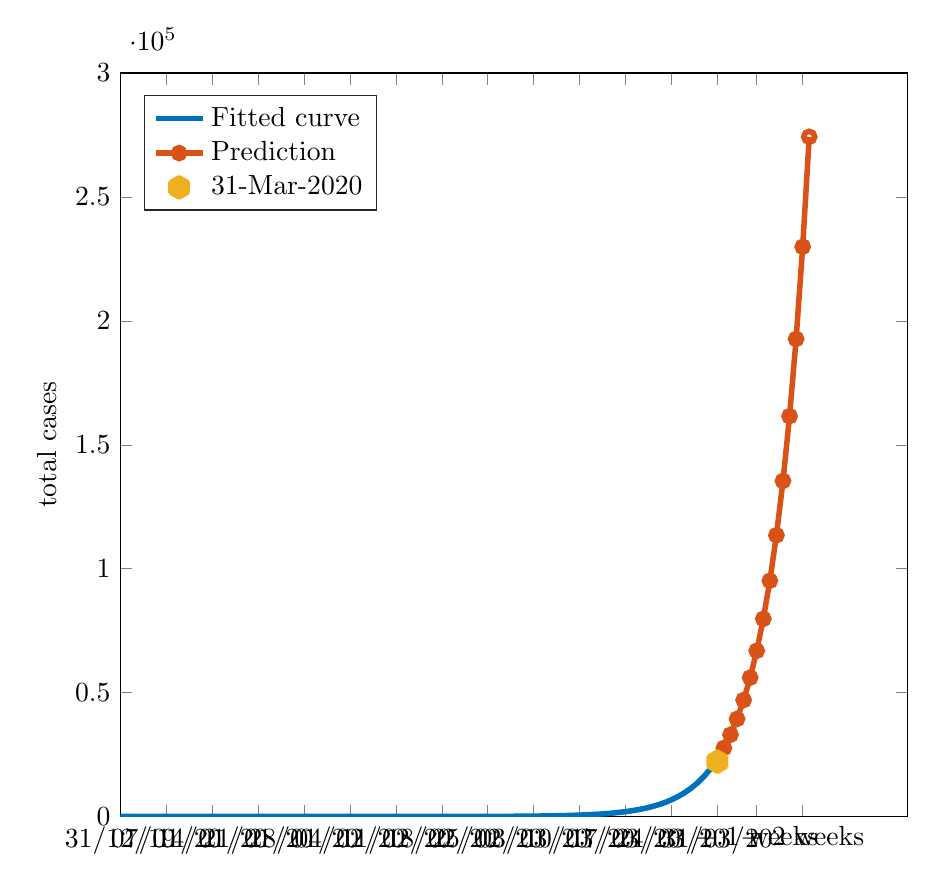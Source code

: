 % This file was created by matlab2tikz.
% Minimal pgfplots version: 1.3
%
\definecolor{mycolor1}{rgb}{0.0,0.447,0.741}%
\definecolor{mycolor2}{rgb}{0.85,0.325,0.098}%
\definecolor{mycolor3}{rgb}{0.929,0.694,0.125}%
%
\begin{tikzpicture}

\begin{axis}[%
width=10cm,
height=9.442cm,
at={(0cm,0cm)},
scale only axis,
xmin=0,
xmax=120,
xtick={0,7,14,21,28,35,42,49,56,63,70,77,84,91,97,104},
xticklabels={{31/12/19},{07/01/20},{14/01/20},{21/01/20},{28/01/20},{04/02/20},{11/02/20},{18/02/20},{25/02/20},{03/03/20},{10/03/20},{17/03/20},{24/03/20},{31/03/20},{+ 1 weeks},{+ 2 weeks}},
ymin=0,
ymax=300000,
ylabel={total cases},
legend style={at={(0.03,0.97)},anchor=north west,legend cell align=left,align=left,draw=white!15!black}
]
\addplot [color=mycolor1,solid,line width=2.0pt]
  table[row sep=crcr]{%
0	0.002\\
1	0.003\\
2	0.004\\
3	0.004\\
4	0.005\\
5	0.006\\
6	0.007\\
7	0.008\\
8	0.01\\
9	0.012\\
10	0.014\\
11	0.017\\
12	0.02\\
13	0.024\\
14	0.029\\
15	0.035\\
16	0.041\\
17	0.05\\
18	0.059\\
19	0.07\\
20	0.084\\
21	0.1\\
22	0.12\\
23	0.143\\
24	0.17\\
25	0.203\\
26	0.242\\
27	0.289\\
28	0.345\\
29	0.411\\
30	0.491\\
31	0.585\\
32	0.698\\
33	0.833\\
34	0.994\\
35	1.186\\
36	1.415\\
37	1.688\\
38	2.013\\
39	2.402\\
40	2.865\\
41	3.418\\
42	4.078\\
43	4.865\\
44	5.803\\
45	6.923\\
46	8.259\\
47	9.853\\
48	11.755\\
49	14.023\\
50	16.729\\
51	19.957\\
52	23.809\\
53	28.403\\
54	33.884\\
55	40.423\\
56	48.223\\
57	57.529\\
58	68.631\\
59	81.875\\
60	97.675\\
61	116.523\\
62	139.009\\
63	165.835\\
64	197.837\\
65	236.014\\
66	281.559\\
67	335.892\\
68	400.711\\
69	478.037\\
70	570.286\\
71	680.337\\
72	811.625\\
73	968.247\\
74	1155.094\\
75	1377.998\\
76	1643.916\\
77	1961.149\\
78	2339.601\\
79	2791.084\\
80	3329.691\\
81	3972.236\\
82	4738.775\\
83	5653.237\\
84	6744.166\\
85	8045.616\\
86	9598.213\\
87	11450.42\\
88	13660.056\\
89	16296.095\\
90	19440.82\\
91	23192.396\\
};
\addlegendentry{Fitted curve};

\addplot [color=mycolor2,solid,line width=2.0pt,mark=o,mark options={solid}]
  table[row sep=crcr]{%
91	23192\\
92	27668\\
93	33007\\
94	39377\\
95	46975\\
96	56040\\
97	66855\\
98	79756\\
99	95147\\
100	113507\\
101	135411\\
102	161542\\
103	192715\\
104	229904\\
105	274269\\
};
\addlegendentry{Prediction};

\addplot [color=mycolor3,line width=8.0pt,only marks,mark=asterisk,mark options={solid}]
  table[row sep=crcr]{%
91	22141\\
};
\addlegendentry{31-Mar-2020};

\end{axis}
\end{tikzpicture}%